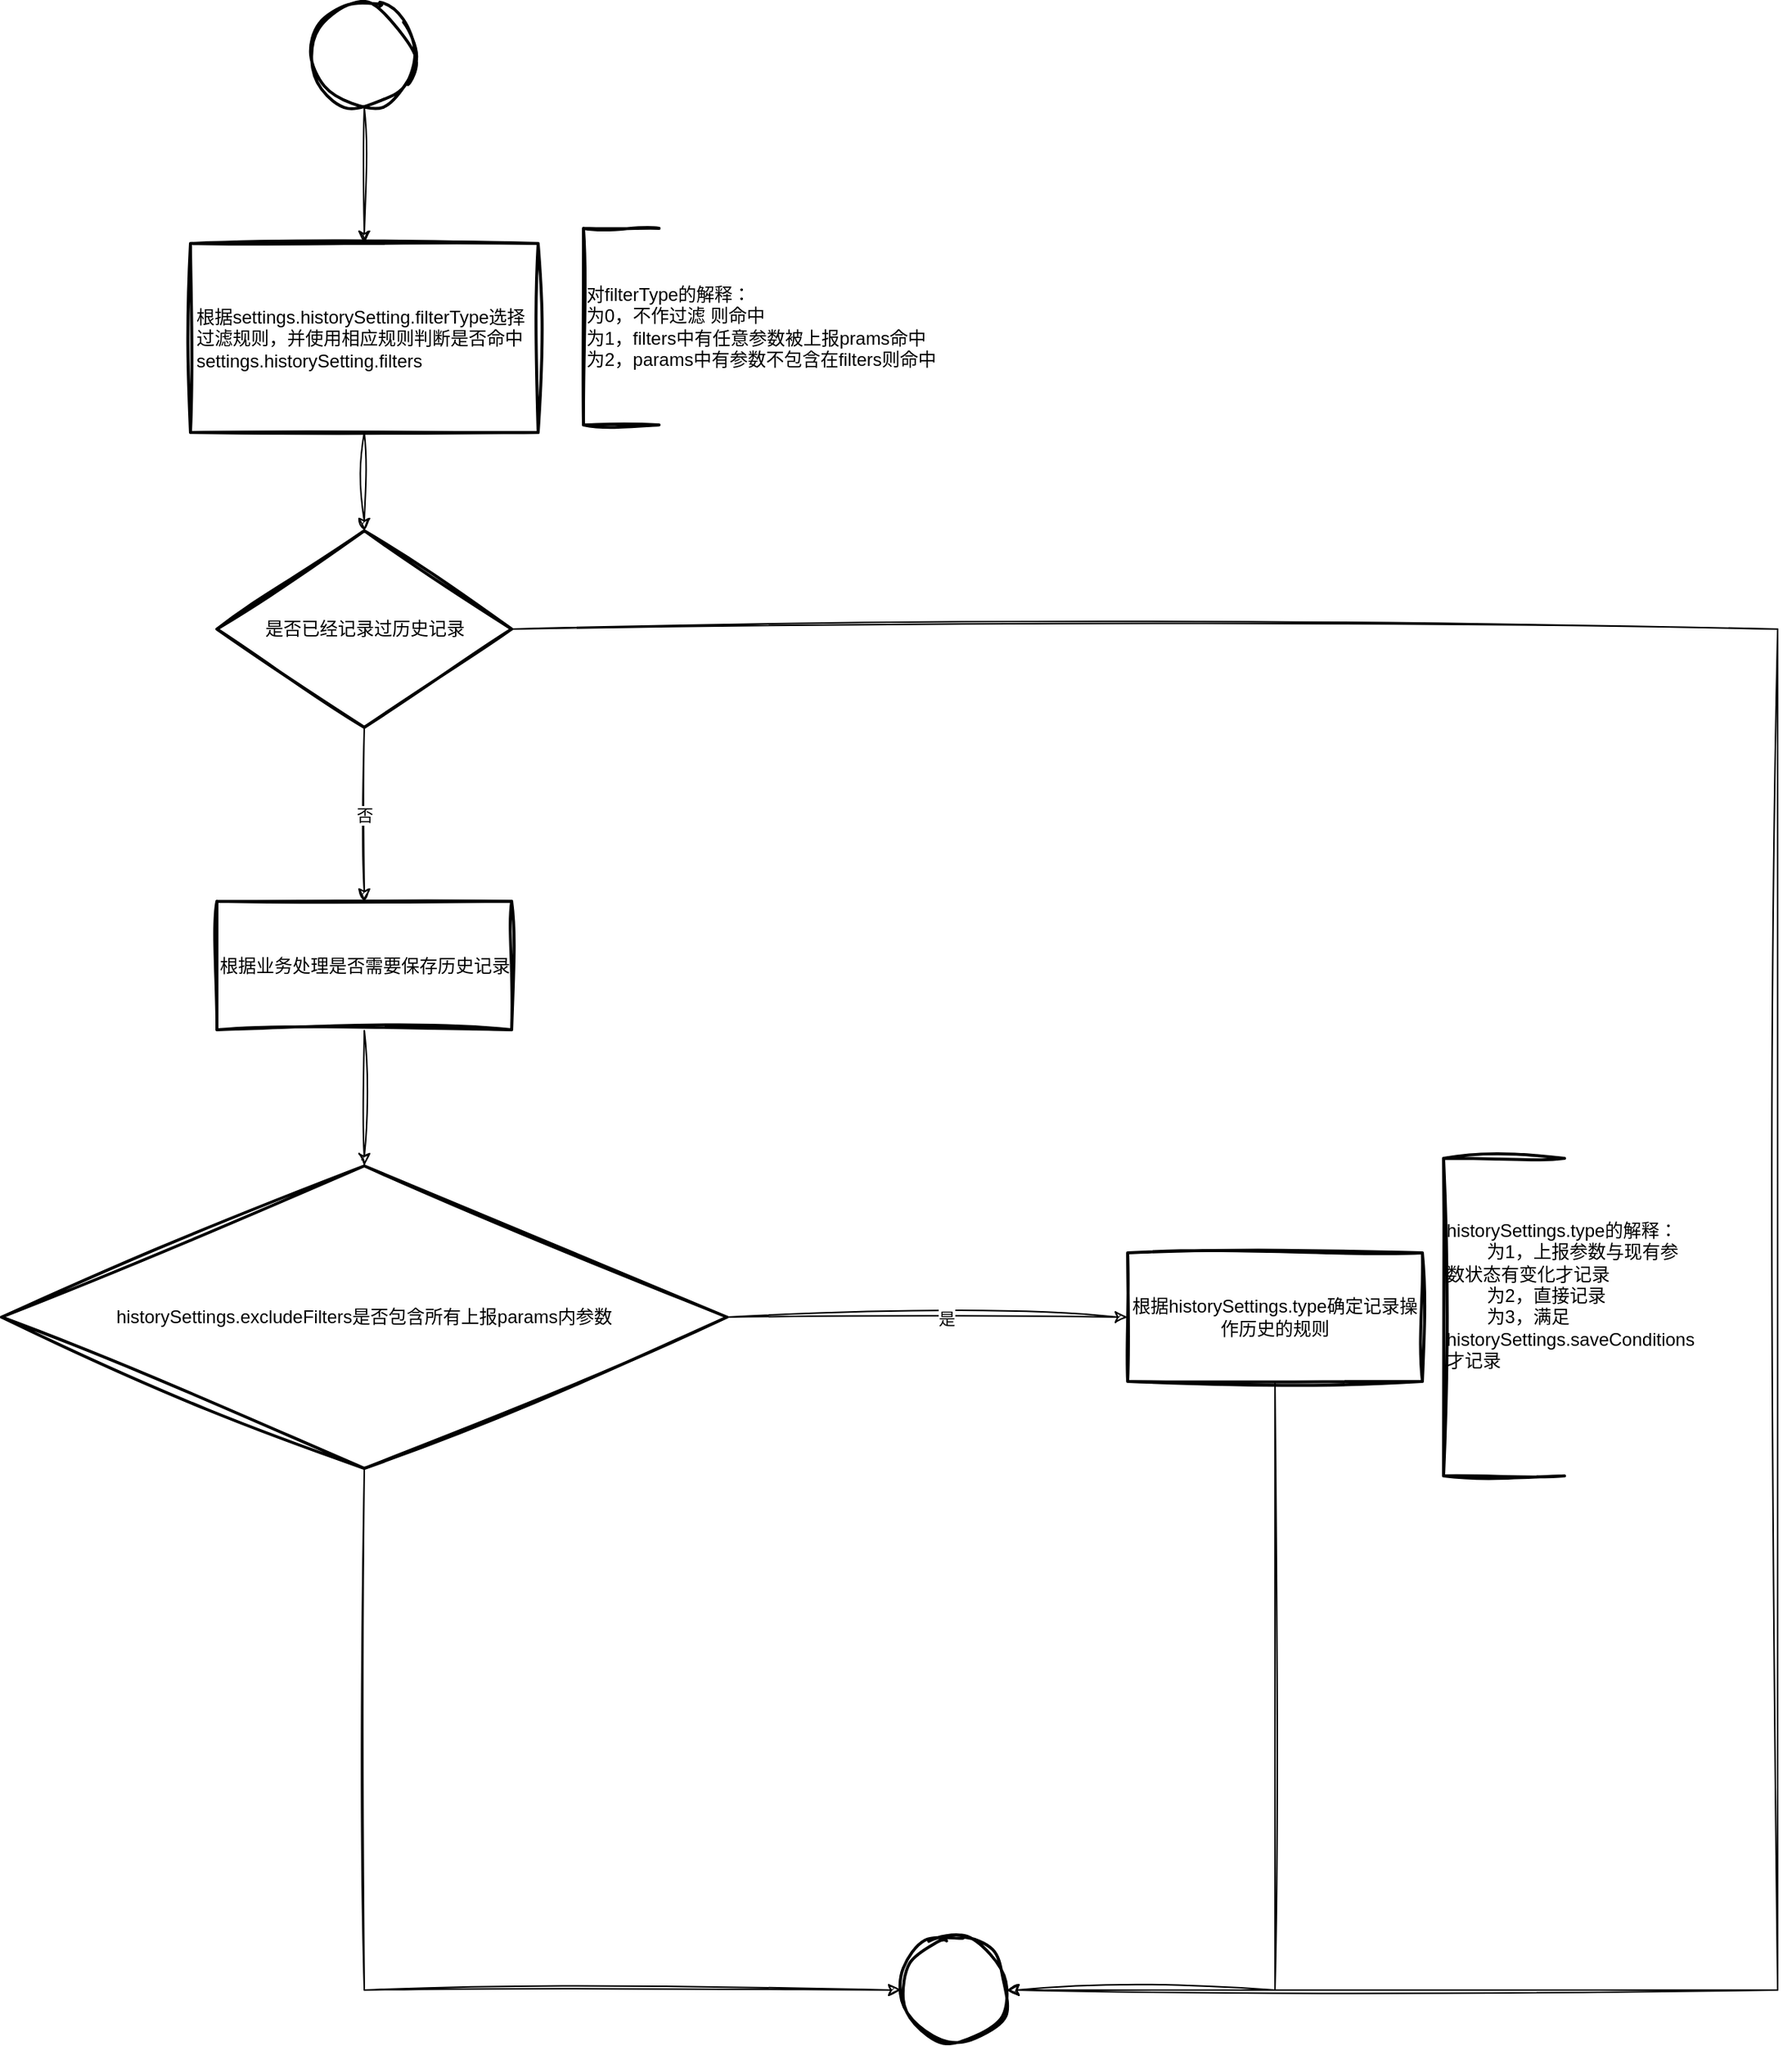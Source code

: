 <mxfile version="24.0.1" type="github">
  <diagram name="第 1 页" id="OXM_Ob7Z5P48ye6awSiR">
    <mxGraphModel dx="2316" dy="1189" grid="1" gridSize="10" guides="1" tooltips="1" connect="1" arrows="1" fold="1" page="1" pageScale="1" pageWidth="827" pageHeight="1169" math="0" shadow="0">
      <root>
        <mxCell id="0" />
        <mxCell id="1" parent="0" />
        <mxCell id="-oPXiXe47jti-2kongPC-3" value="" style="edgeStyle=orthogonalEdgeStyle;rounded=0;sketch=1;hachureGap=4;jiggle=2;curveFitting=1;orthogonalLoop=1;jettySize=auto;html=1;" edge="1" parent="1" source="-oPXiXe47jti-2kongPC-1" target="-oPXiXe47jti-2kongPC-2">
          <mxGeometry relative="1" as="geometry" />
        </mxCell>
        <mxCell id="-oPXiXe47jti-2kongPC-1" value="" style="strokeWidth=2;html=1;shape=mxgraph.flowchart.start_2;whiteSpace=wrap;sketch=1;hachureGap=4;jiggle=2;curveFitting=1;" vertex="1" parent="1">
          <mxGeometry x="370" y="90" width="70" height="70" as="geometry" />
        </mxCell>
        <mxCell id="-oPXiXe47jti-2kongPC-6" value="" style="edgeStyle=orthogonalEdgeStyle;rounded=0;sketch=1;hachureGap=4;jiggle=2;curveFitting=1;orthogonalLoop=1;jettySize=auto;html=1;entryX=0.5;entryY=0;entryDx=0;entryDy=0;entryPerimeter=0;" edge="1" parent="1" source="-oPXiXe47jti-2kongPC-2" target="-oPXiXe47jti-2kongPC-7">
          <mxGeometry relative="1" as="geometry">
            <mxPoint x="405" y="478" as="targetPoint" />
          </mxGeometry>
        </mxCell>
        <mxCell id="-oPXiXe47jti-2kongPC-2" value="&lt;div style=&quot;&quot;&gt;&lt;span style=&quot;background-color: initial;&quot;&gt;根据settings.historySetting.filterType选择过滤规则，并使用相应规则判断是否命中settings.historySetting.filters&lt;/span&gt;&lt;/div&gt;" style="whiteSpace=wrap;html=1;strokeWidth=2;sketch=1;hachureGap=4;jiggle=2;curveFitting=1;align=left;spacingLeft=2;spacingRight=0;" vertex="1" parent="1">
          <mxGeometry x="290" y="250" width="230" height="125" as="geometry" />
        </mxCell>
        <mxCell id="-oPXiXe47jti-2kongPC-4" value="对filterType的解释：&lt;div&gt;为0，不作过滤 则命中&lt;/div&gt;&lt;div&gt;为1，filters中有任意参数被上报prams命中&lt;/div&gt;&lt;div&gt;为2，params中有参数不包含在filters则命中&lt;/div&gt;" style="strokeWidth=2;html=1;shape=mxgraph.flowchart.annotation_1;align=left;pointerEvents=1;sketch=1;hachureGap=4;jiggle=2;curveFitting=1;" vertex="1" parent="1">
          <mxGeometry x="550" y="240" width="50" height="130" as="geometry" />
        </mxCell>
        <mxCell id="-oPXiXe47jti-2kongPC-9" value="否" style="edgeStyle=orthogonalEdgeStyle;rounded=0;sketch=1;hachureGap=4;jiggle=2;curveFitting=1;orthogonalLoop=1;jettySize=auto;html=1;" edge="1" parent="1" source="-oPXiXe47jti-2kongPC-7" target="-oPXiXe47jti-2kongPC-8">
          <mxGeometry relative="1" as="geometry" />
        </mxCell>
        <mxCell id="-oPXiXe47jti-2kongPC-25" style="edgeStyle=orthogonalEdgeStyle;rounded=0;sketch=1;hachureGap=4;jiggle=2;curveFitting=1;orthogonalLoop=1;jettySize=auto;html=1;entryX=1;entryY=0.5;entryDx=0;entryDy=0;entryPerimeter=0;" edge="1" parent="1" source="-oPXiXe47jti-2kongPC-7" target="-oPXiXe47jti-2kongPC-24">
          <mxGeometry relative="1" as="geometry">
            <mxPoint x="1340" y="1250" as="targetPoint" />
            <Array as="points">
              <mxPoint x="1340" y="505" />
              <mxPoint x="1340" y="1405" />
            </Array>
          </mxGeometry>
        </mxCell>
        <mxCell id="-oPXiXe47jti-2kongPC-7" value="是否已经记录过历史记录" style="strokeWidth=2;html=1;shape=mxgraph.flowchart.decision;whiteSpace=wrap;sketch=1;hachureGap=4;jiggle=2;curveFitting=1;" vertex="1" parent="1">
          <mxGeometry x="307.5" y="440" width="195" height="130" as="geometry" />
        </mxCell>
        <mxCell id="-oPXiXe47jti-2kongPC-11" value="" style="edgeStyle=orthogonalEdgeStyle;rounded=0;sketch=1;hachureGap=4;jiggle=2;curveFitting=1;orthogonalLoop=1;jettySize=auto;html=1;entryX=0.5;entryY=0;entryDx=0;entryDy=0;entryPerimeter=0;" edge="1" parent="1" source="-oPXiXe47jti-2kongPC-8" target="-oPXiXe47jti-2kongPC-12">
          <mxGeometry relative="1" as="geometry">
            <mxPoint x="405" y="840.0" as="targetPoint" />
          </mxGeometry>
        </mxCell>
        <mxCell id="-oPXiXe47jti-2kongPC-8" value="根据业务处理是否需要保存历史记录" style="whiteSpace=wrap;html=1;strokeWidth=2;sketch=1;hachureGap=4;jiggle=2;curveFitting=1;" vertex="1" parent="1">
          <mxGeometry x="307.5" y="685" width="195" height="85" as="geometry" />
        </mxCell>
        <mxCell id="-oPXiXe47jti-2kongPC-18" style="edgeStyle=orthogonalEdgeStyle;rounded=0;sketch=1;hachureGap=4;jiggle=2;curveFitting=1;orthogonalLoop=1;jettySize=auto;html=1;entryX=0;entryY=0.5;entryDx=0;entryDy=0;" edge="1" parent="1" source="-oPXiXe47jti-2kongPC-12" target="-oPXiXe47jti-2kongPC-19">
          <mxGeometry relative="1" as="geometry">
            <mxPoint x="860" y="960" as="targetPoint" />
          </mxGeometry>
        </mxCell>
        <mxCell id="-oPXiXe47jti-2kongPC-20" value="是" style="edgeLabel;html=1;align=center;verticalAlign=middle;resizable=0;points=[];sketch=1;hachureGap=4;jiggle=2;curveFitting=1;" vertex="1" connectable="0" parent="-oPXiXe47jti-2kongPC-18">
          <mxGeometry x="0.09" y="-1" relative="1" as="geometry">
            <mxPoint as="offset" />
          </mxGeometry>
        </mxCell>
        <mxCell id="-oPXiXe47jti-2kongPC-23" value="" style="edgeStyle=orthogonalEdgeStyle;rounded=0;sketch=1;hachureGap=4;jiggle=2;curveFitting=1;orthogonalLoop=1;jettySize=auto;html=1;entryX=0;entryY=0.5;entryDx=0;entryDy=0;entryPerimeter=0;exitX=0.5;exitY=1;exitDx=0;exitDy=0;exitPerimeter=0;" edge="1" parent="1" source="-oPXiXe47jti-2kongPC-12" target="-oPXiXe47jti-2kongPC-24">
          <mxGeometry relative="1" as="geometry">
            <mxPoint x="405" y="1200" as="targetPoint" />
          </mxGeometry>
        </mxCell>
        <mxCell id="-oPXiXe47jti-2kongPC-12" value="historySettings.excludeFilters是否包含所有上报params内参数" style="strokeWidth=2;html=1;shape=mxgraph.flowchart.decision;whiteSpace=wrap;sketch=1;hachureGap=4;jiggle=2;curveFitting=1;" vertex="1" parent="1">
          <mxGeometry x="165" y="860" width="480" height="200" as="geometry" />
        </mxCell>
        <mxCell id="-oPXiXe47jti-2kongPC-26" style="edgeStyle=orthogonalEdgeStyle;rounded=0;sketch=1;hachureGap=4;jiggle=2;curveFitting=1;orthogonalLoop=1;jettySize=auto;html=1;entryX=1;entryY=0.5;entryDx=0;entryDy=0;entryPerimeter=0;exitX=0.5;exitY=1;exitDx=0;exitDy=0;" edge="1" parent="1" source="-oPXiXe47jti-2kongPC-19" target="-oPXiXe47jti-2kongPC-24">
          <mxGeometry relative="1" as="geometry">
            <mxPoint x="1020" y="1240" as="targetPoint" />
          </mxGeometry>
        </mxCell>
        <mxCell id="-oPXiXe47jti-2kongPC-19" value="根据historySettings.type确定记录操作历史的规则" style="whiteSpace=wrap;html=1;strokeWidth=2;sketch=1;hachureGap=4;jiggle=2;curveFitting=1;" vertex="1" parent="1">
          <mxGeometry x="910" y="917.5" width="195" height="85" as="geometry" />
        </mxCell>
        <mxCell id="-oPXiXe47jti-2kongPC-21" value="&lt;p style=&quot;&quot;&gt;&lt;span style=&quot;border-color: var(--border-color); text-wrap: wrap;&quot;&gt;historySettings.type的解释：&lt;br&gt;&lt;/span&gt;&lt;span style=&quot;border-color: var(--border-color); text-wrap: wrap;&quot;&gt;&amp;nbsp;&lt;span style=&quot;white-space: pre;&quot;&gt;&#x9;&lt;/span&gt;为1，上报参数与现有参数状态有变化才记录&lt;br&gt;&lt;/span&gt;&lt;span style=&quot;border-color: var(--border-color); text-wrap: wrap;&quot;&gt;&lt;span style=&quot;white-space: pre;&quot;&gt;&#x9;&lt;/span&gt;为2，直接记录&lt;br&gt;&lt;/span&gt;&lt;span style=&quot;border-color: var(--border-color); text-wrap: wrap;&quot;&gt;&lt;span style=&quot;white-space: pre;&quot;&gt;&#x9;&lt;/span&gt;为3，满足historySettings.saveConditions 才记录&lt;/span&gt;&lt;/p&gt;&lt;div style=&quot;&quot;&gt;&lt;br&gt;&lt;/div&gt;&lt;div style=&quot;&quot;&gt;&lt;span style=&quot;border-color: var(--border-color); text-wrap: wrap;&quot;&gt;&lt;br&gt;&lt;/span&gt;&lt;/div&gt;" style="strokeWidth=2;html=1;shape=mxgraph.flowchart.annotation_1;align=left;pointerEvents=1;sketch=1;hachureGap=4;jiggle=2;curveFitting=1;" vertex="1" parent="1">
          <mxGeometry x="1119" y="855" width="80" height="210" as="geometry" />
        </mxCell>
        <mxCell id="-oPXiXe47jti-2kongPC-24" value="" style="strokeWidth=2;html=1;shape=mxgraph.flowchart.start_2;whiteSpace=wrap;sketch=1;hachureGap=4;jiggle=2;curveFitting=1;" vertex="1" parent="1">
          <mxGeometry x="760" y="1370" width="70" height="70" as="geometry" />
        </mxCell>
      </root>
    </mxGraphModel>
  </diagram>
</mxfile>
